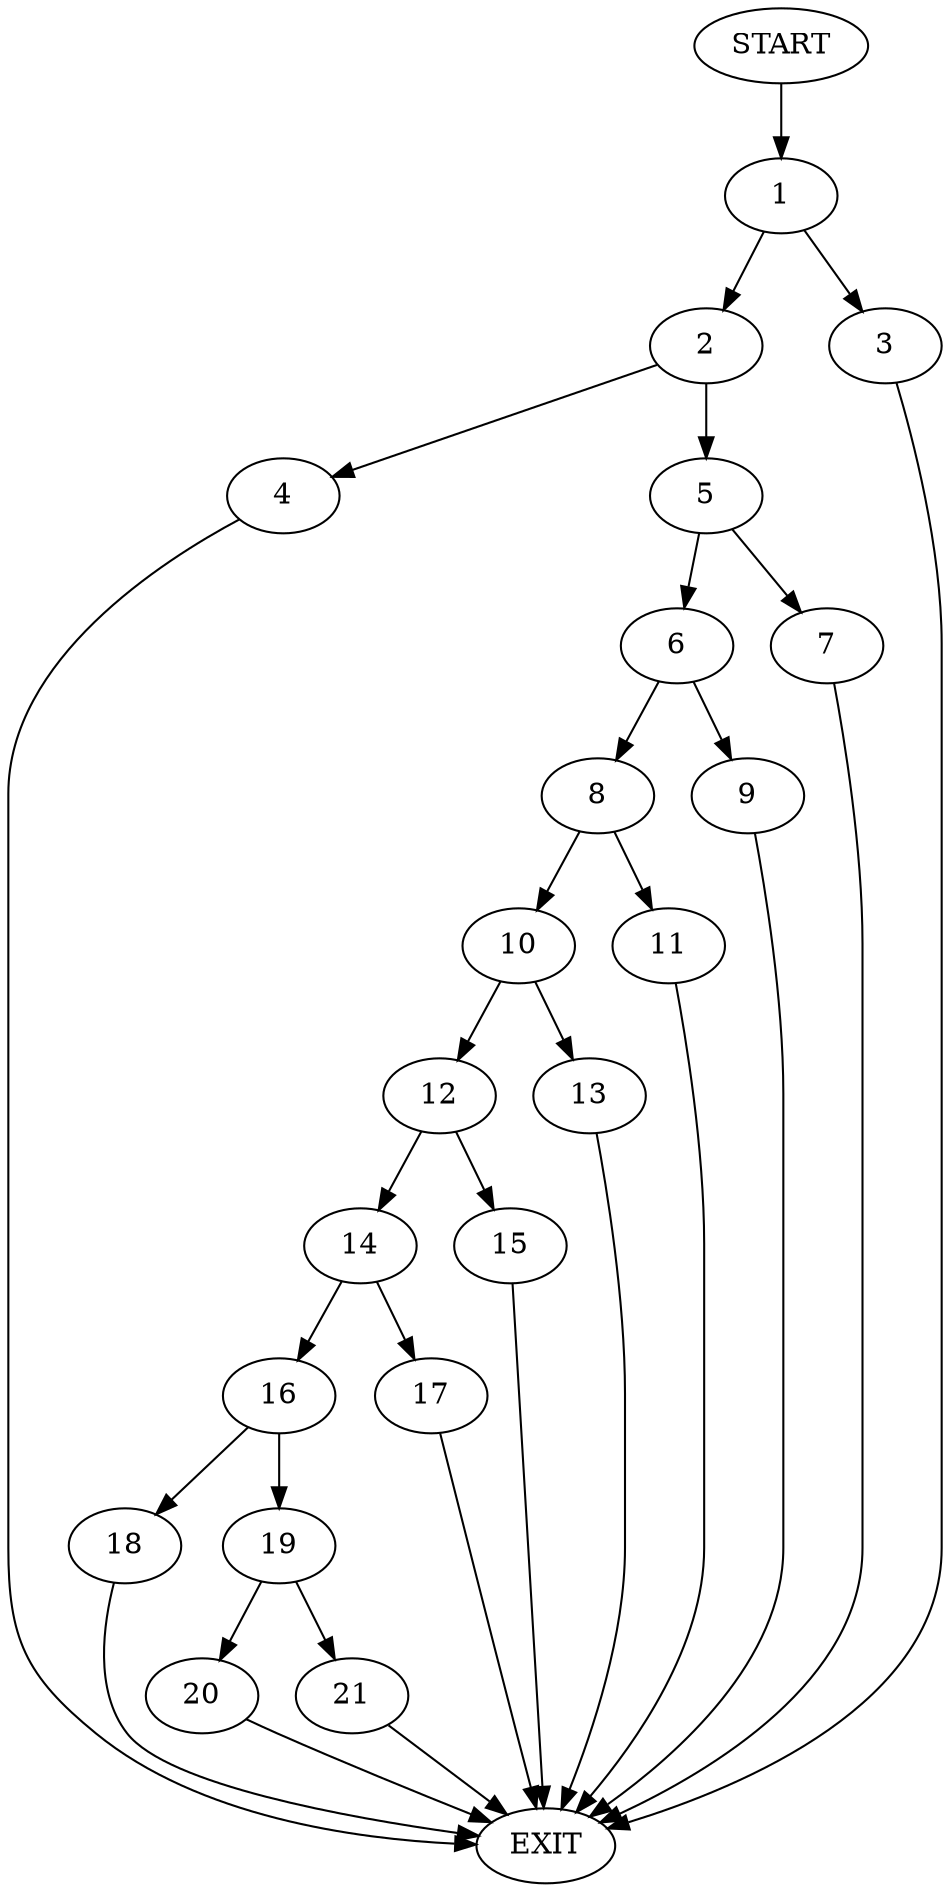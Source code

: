 digraph {
0 [label="START"]
22 [label="EXIT"]
0 -> 1
1 -> 2
1 -> 3
3 -> 22
2 -> 4
2 -> 5
5 -> 6
5 -> 7
4 -> 22
6 -> 8
6 -> 9
7 -> 22
9 -> 22
8 -> 10
8 -> 11
10 -> 12
10 -> 13
11 -> 22
13 -> 22
12 -> 14
12 -> 15
15 -> 22
14 -> 16
14 -> 17
16 -> 18
16 -> 19
17 -> 22
19 -> 20
19 -> 21
18 -> 22
20 -> 22
21 -> 22
}

